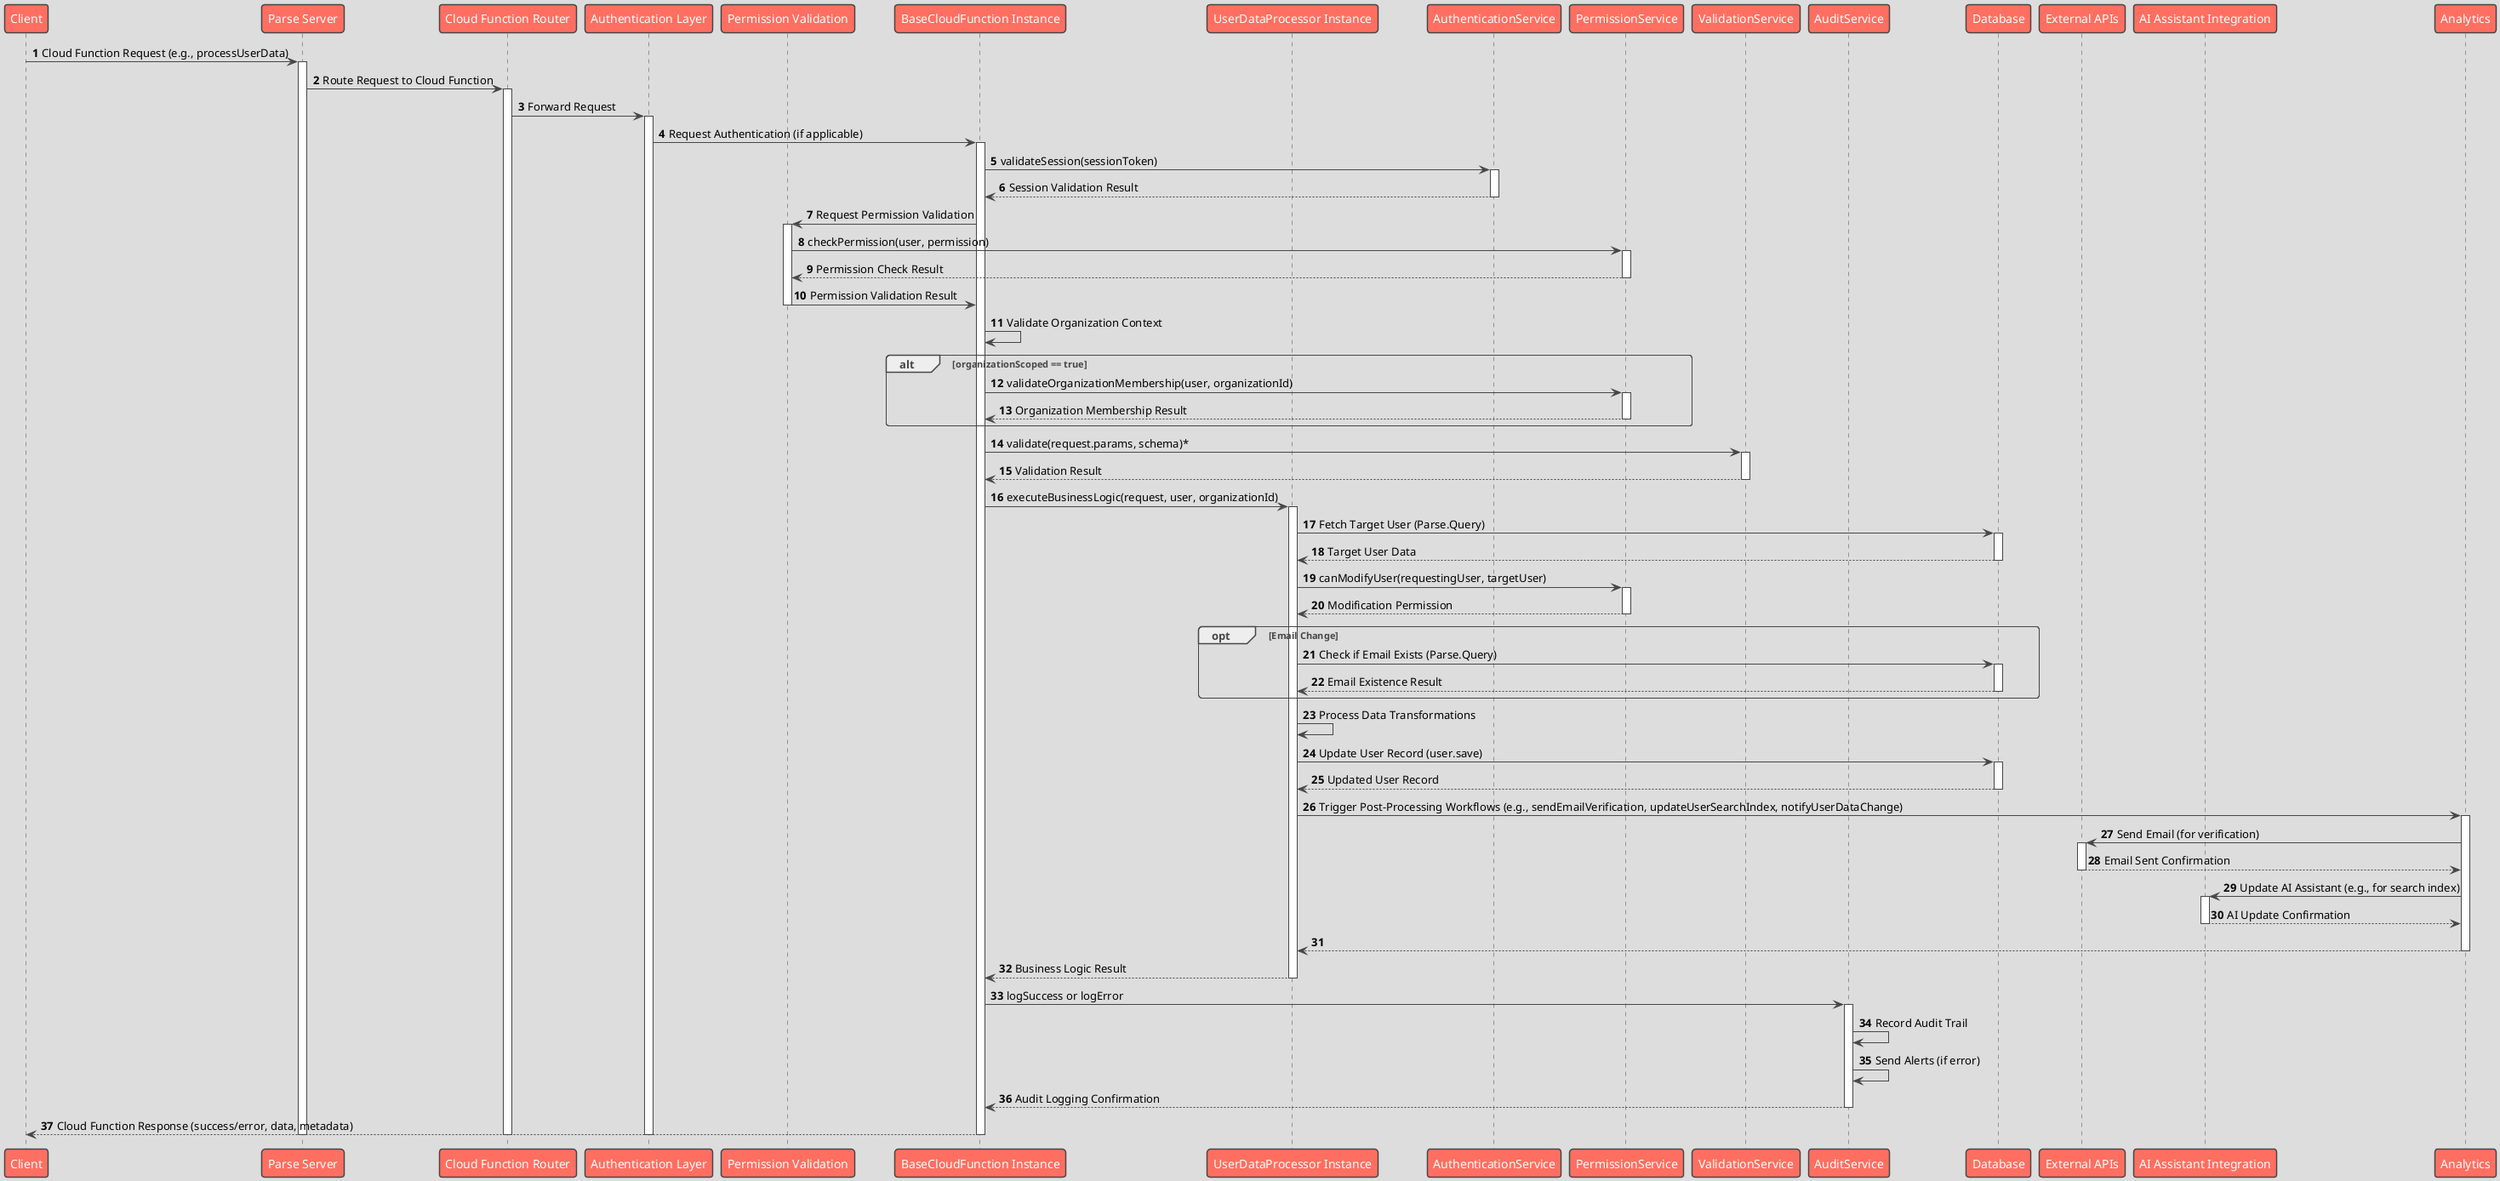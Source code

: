 @startuml
!theme toy

autonumber

participant "Client" as Client
participant "Parse Server" as ParseServer
participant "Cloud Function Router" as Router
participant "Authentication Layer" as AuthLayer
participant "Permission Validation" as PermValidation
participant "BaseCloudFunction Instance" as BaseCF
participant "UserDataProcessor Instance" as UserDataProc
participant "AuthenticationService" as AuthService
participant "PermissionService" as PermService
participant "ValidationService" as ValidationService
participant "AuditService" as AuditService
participant "Database" as DB
participant "External APIs" as ExtAPIs
participant "AI Assistant Integration" as AI

Client -> ParseServer: Cloud Function Request (e.g., processUserData)
activate ParseServer

ParseServer -> Router: Route Request to Cloud Function
activate Router

Router -> AuthLayer: Forward Request
activate AuthLayer

AuthLayer -> BaseCF: Request Authentication (if applicable)
activate BaseCF

BaseCF -> AuthService: validateSession(sessionToken)
activate AuthService
AuthService --> BaseCF: Session Validation Result
deactivate AuthService

BaseCF -> PermValidation: Request Permission Validation
activate PermValidation

PermValidation -> PermService: checkPermission(user, permission)
activate PermService
PermService --> PermValidation: Permission Check Result
deactivate PermService

PermValidation -> BaseCF: Permission Validation Result
deactivate PermValidation

BaseCF -> BaseCF: Validate Organization Context
alt organizationScoped == true
    BaseCF -> PermService: validateOrganizationMembership(user, organizationId)
    activate PermService
    PermService --> BaseCF: Organization Membership Result
    deactivate PermService
end

BaseCF -> ValidationService: validate(request.params, schema)*
activate ValidationService
ValidationService --> BaseCF: Validation Result
deactivate ValidationService

BaseCF -> UserDataProc: executeBusinessLogic(request, user, organizationId)
activate UserDataProc

UserDataProc -> DB: Fetch Target User (Parse.Query)
activate DB
DB --> UserDataProc: Target User Data
deactivate DB

UserDataProc -> PermService: canModifyUser(requestingUser, targetUser)
activate PermService
PermService --> UserDataProc: Modification Permission
deactivate PermService

opt Email Change
    UserDataProc -> DB: Check if Email Exists (Parse.Query)
    activate DB
    DB --> UserDataProc: Email Existence Result
    deactivate DB
end

UserDataProc -> UserDataProc: Process Data Transformations

UserDataProc -> DB: Update User Record (user.save)
activate DB
DB --> UserDataProc: Updated User Record
deactivate DB

UserDataProc -> Analytics: Trigger Post-Processing Workflows (e.g., sendEmailVerification, updateUserSearchIndex, notifyUserDataChange)
activate Analytics
Analytics -> ExtAPIs: Send Email (for verification)
activate ExtAPIs
ExtAPIs --> Analytics: Email Sent Confirmation
deactivate ExtAPIs
Analytics -> AI: Update AI Assistant (e.g., for search index)
activate AI
AI --> Analytics: AI Update Confirmation
deactivate AI
Analytics --> UserDataProc
deactivate Analytics

UserDataProc --> BaseCF: Business Logic Result
deactivate UserDataProc

BaseCF -> AuditService: logSuccess or logError
activate AuditService
AuditService -> AuditService: Record Audit Trail
AuditService -> AuditService: Send Alerts (if error)
AuditService --> BaseCF: Audit Logging Confirmation
deactivate AuditService

BaseCF --> Client: Cloud Function Response (success/error, data, metadata)
deactivate BaseCF
deactivate AuthLayer
deactivate Router
deactivate ParseServer

@enduml